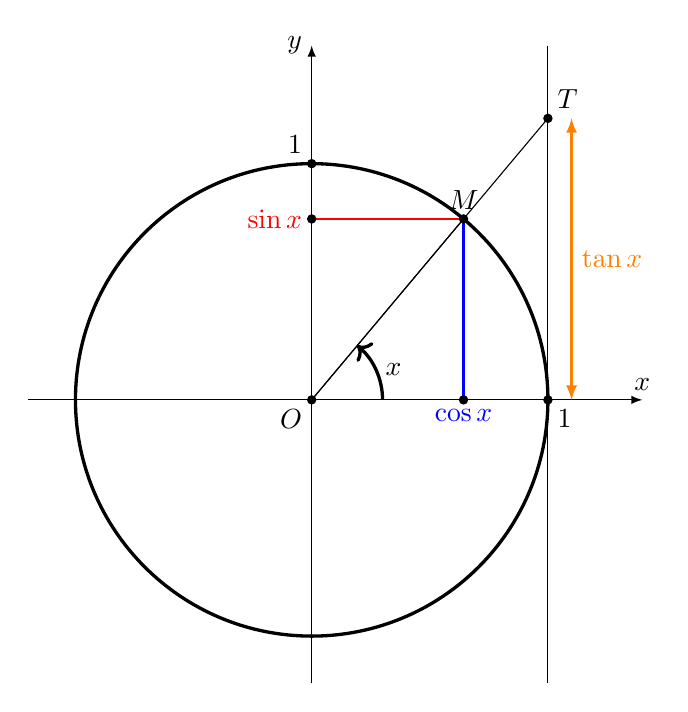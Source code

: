 \begin{tikzpicture}[scale=3]

	\draw[->,>=latex, black, thin] (-1.2,0) -- (1.4,0) node[above] {$x$};
	\draw[->,>=latex, black, thin] (0,-1.2) -- (0,1.5) node[left] {$y$};

        % draw the unit circle
        \draw[very thick] (0,0) circle(1);

      \def\x{50};
       \coordinate (M) at ({\x}:1);
       \coordinate (Cos) at ({cos(\x)},0);
       \coordinate (Sin) at (0,{sin(\x)},0);
       \coordinate (Tan) at (1,{sin(\x)/cos(\x)});

       \draw[blue, thick] (M)--(Cos);
       \draw[red, thick] (M)--(Sin);

       	\fill (M) circle (0.02) node[above] {$M$};

        \draw (0,0)--(M);



	\fill (Cos) circle (0.02) node[below, blue] {$\cos x$};
	\fill (Sin) circle (0.02) node[left, red] {$\sin x$};


     \draw[very thick, ->] (0.3,0) arc(0:{\x}:0.3) ;
      \node[right] at ({\x/2}:0.3) {$x$};

	\fill (0,0) circle (0.02) node[below left] {$O$};

     \fill (1,0) circle (0.02) node[below right] {$1$};
     \fill (0,1) circle (0.02) node[above left] {$1$};

% Tangente

    \draw (1,-1.2)--(1,1.5);
    \draw (0,0)--(Tan)  node[above right] {$T$};
	\fill (Tan) circle (0.02) ;


\begin{scope}[orange, xshift=0.1cm]
   \draw[<->,>=latex,thick] (1,0)--(1,{sin(\x)/cos(\x)}) node[midway, right] {$\tan x$};
\end{scope}


\end{tikzpicture}
